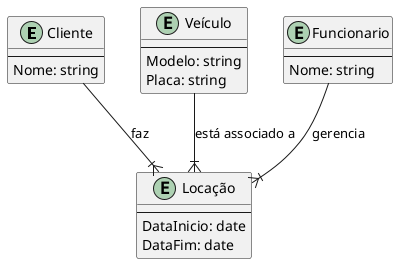 @startuml LocadoraER_Com_Funcionario_Conceitual

entity "Cliente" as Cliente {
  --
  Nome: string
}

entity "Veículo" as Veiculo {
  --
  Modelo: string
  Placa: string
}

entity "Locação" as Locacao {
  --
  DataInicio: date
  DataFim: date
}

entity "Funcionario" as Funcionario {
  --
  Nome: string
}

Cliente --|{ Locacao : "faz"
Veiculo --|{ Locacao : "está associado a"
Funcionario --|{ Locacao : "gerencia"

@enduml